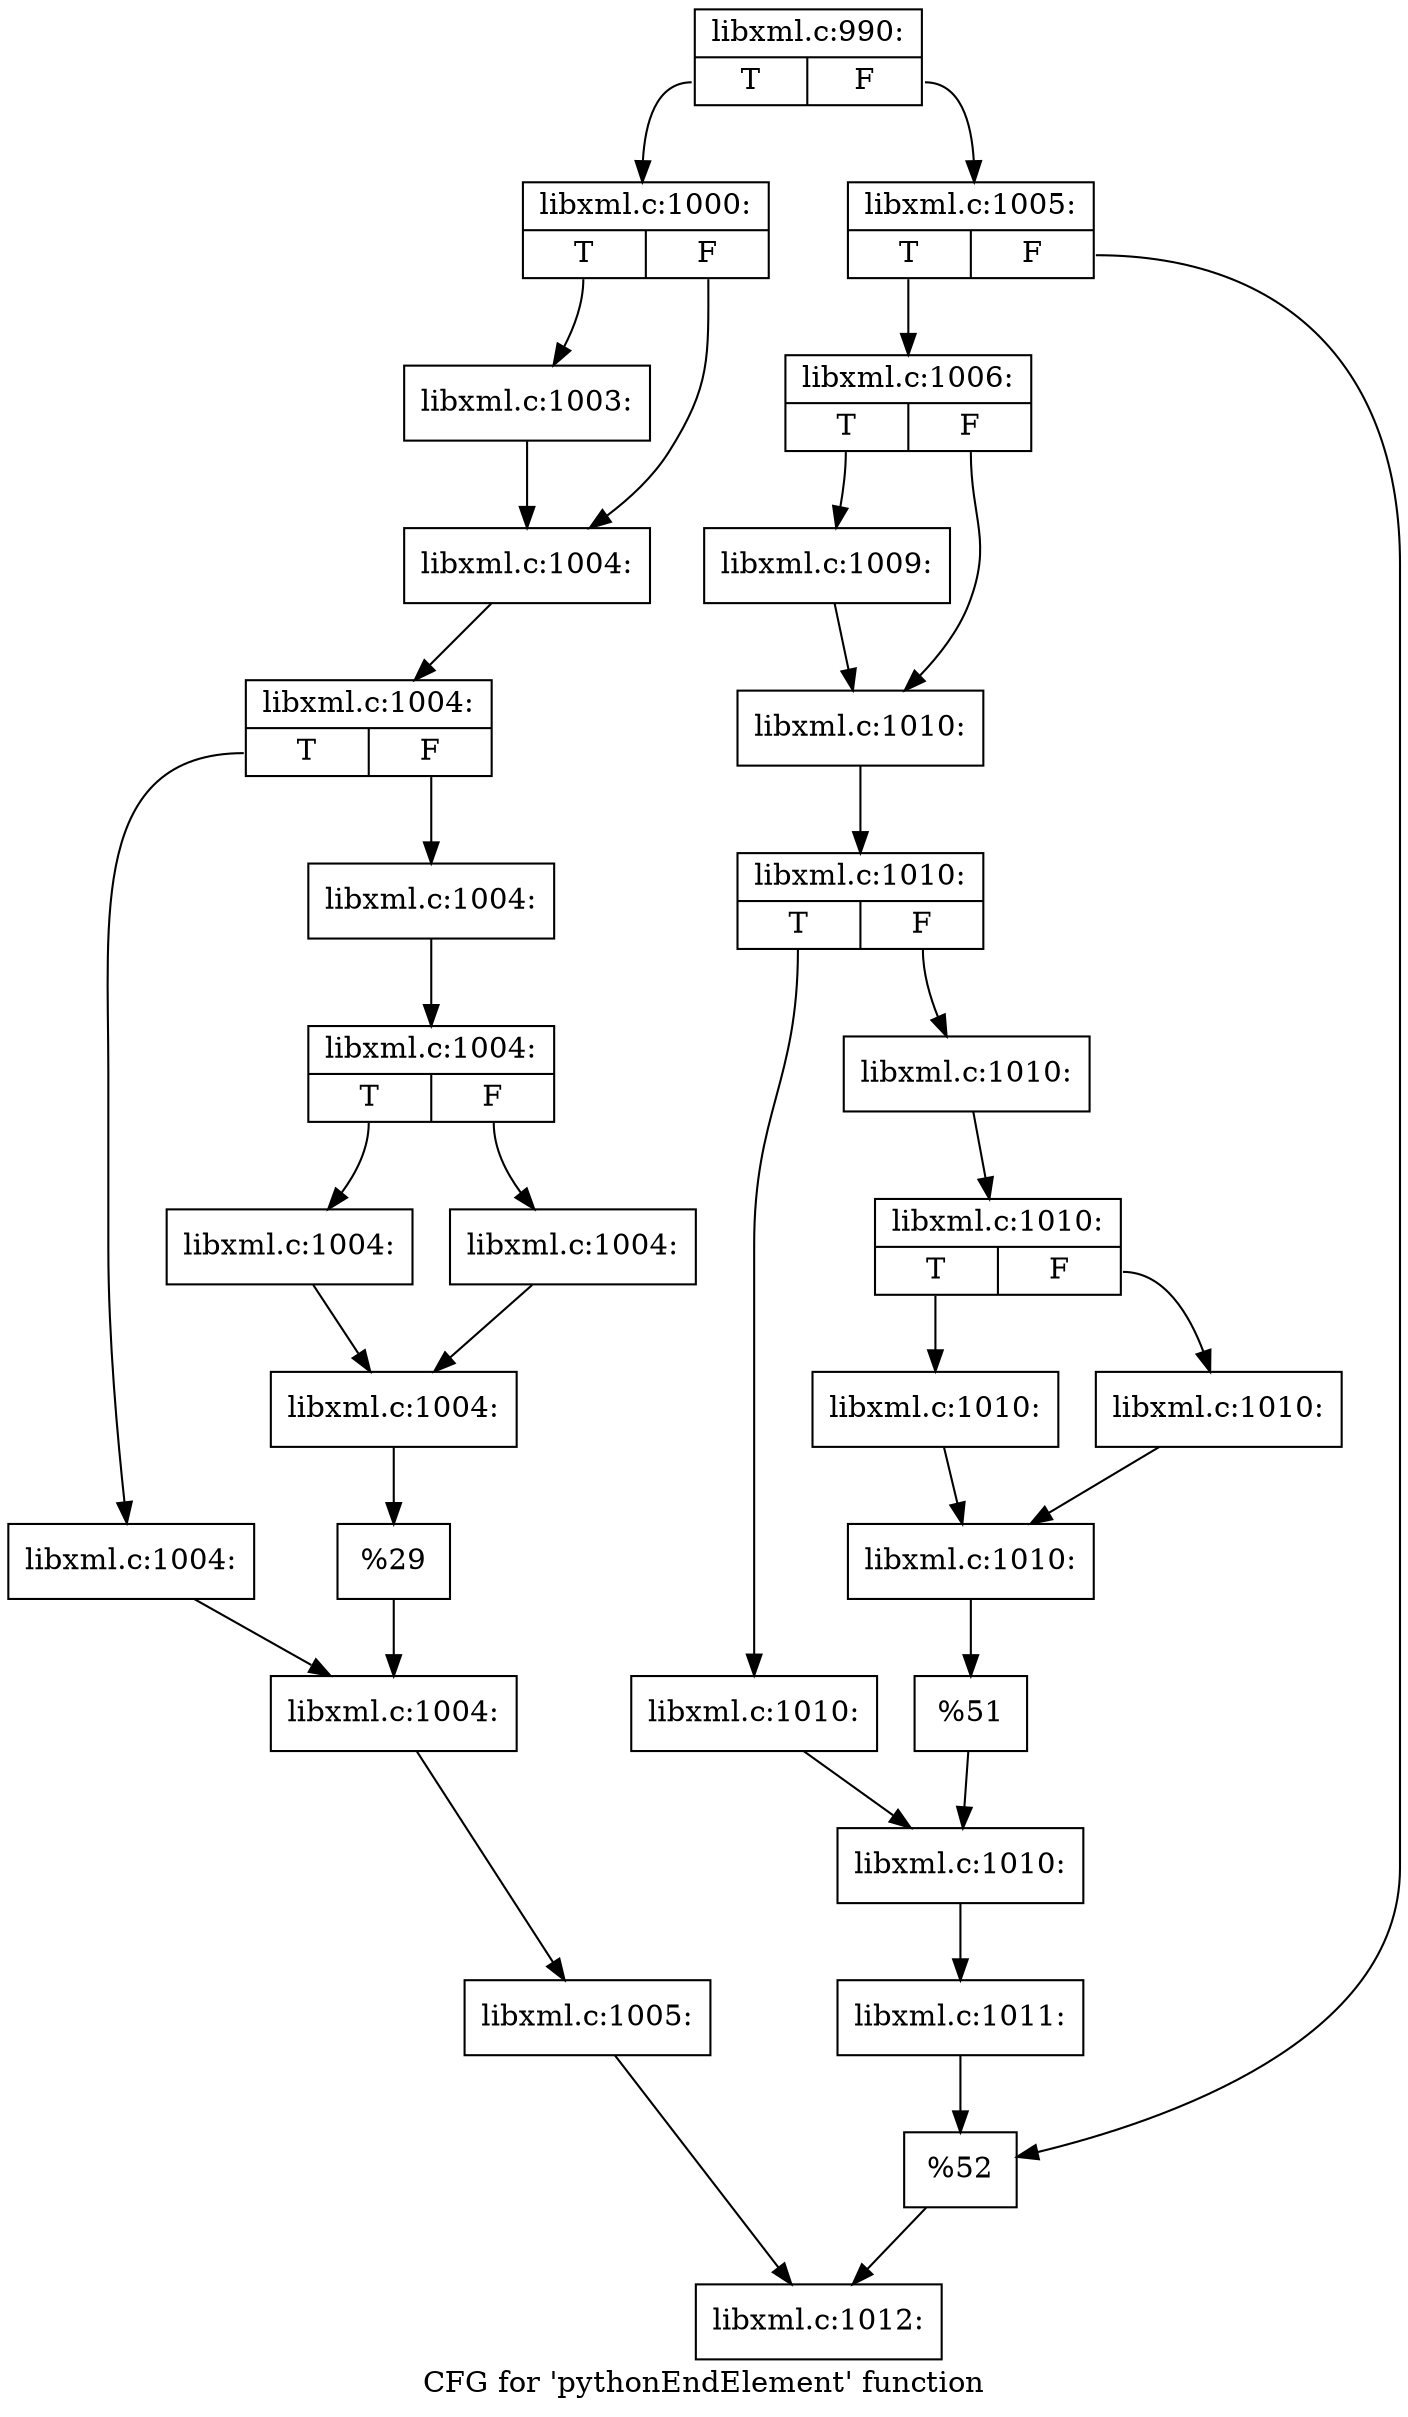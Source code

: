 digraph "CFG for 'pythonEndElement' function" {
	label="CFG for 'pythonEndElement' function";

	Node0x5339110 [shape=record,label="{libxml.c:990:|{<s0>T|<s1>F}}"];
	Node0x5339110:s0 -> Node0x533be40;
	Node0x5339110:s1 -> Node0x533bee0;
	Node0x533be40 [shape=record,label="{libxml.c:1000:|{<s0>T|<s1>F}}"];
	Node0x533be40:s0 -> Node0x54033c0;
	Node0x533be40:s1 -> Node0x5403410;
	Node0x54033c0 [shape=record,label="{libxml.c:1003:}"];
	Node0x54033c0 -> Node0x5403410;
	Node0x5403410 [shape=record,label="{libxml.c:1004:}"];
	Node0x5403410 -> Node0x5403840;
	Node0x5403840 [shape=record,label="{libxml.c:1004:|{<s0>T|<s1>F}}"];
	Node0x5403840:s0 -> Node0x5403ae0;
	Node0x5403840:s1 -> Node0x5403b80;
	Node0x5403ae0 [shape=record,label="{libxml.c:1004:}"];
	Node0x5403ae0 -> Node0x5403b30;
	Node0x5403b80 [shape=record,label="{libxml.c:1004:}"];
	Node0x5403b80 -> Node0x5403e20;
	Node0x5403e20 [shape=record,label="{libxml.c:1004:|{<s0>T|<s1>F}}"];
	Node0x5403e20:s0 -> Node0x5404010;
	Node0x5403e20:s1 -> Node0x54040b0;
	Node0x5404010 [shape=record,label="{libxml.c:1004:}"];
	Node0x5404010 -> Node0x5404060;
	Node0x54040b0 [shape=record,label="{libxml.c:1004:}"];
	Node0x54040b0 -> Node0x5404060;
	Node0x5404060 [shape=record,label="{libxml.c:1004:}"];
	Node0x5404060 -> Node0x5403d80;
	Node0x5403d80 [shape=record,label="{%29}"];
	Node0x5403d80 -> Node0x5403b30;
	Node0x5403b30 [shape=record,label="{libxml.c:1004:}"];
	Node0x5403b30 -> Node0x54037a0;
	Node0x54037a0 [shape=record,label="{libxml.c:1005:}"];
	Node0x54037a0 -> Node0x533be90;
	Node0x533bee0 [shape=record,label="{libxml.c:1005:|{<s0>T|<s1>F}}"];
	Node0x533bee0:s0 -> Node0x54037f0;
	Node0x533bee0:s1 -> Node0x5403dd0;
	Node0x54037f0 [shape=record,label="{libxml.c:1006:|{<s0>T|<s1>F}}"];
	Node0x54037f0:s0 -> Node0x533f860;
	Node0x54037f0:s1 -> Node0x533f8b0;
	Node0x533f860 [shape=record,label="{libxml.c:1009:}"];
	Node0x533f860 -> Node0x533f8b0;
	Node0x533f8b0 [shape=record,label="{libxml.c:1010:}"];
	Node0x533f8b0 -> Node0x533fce0;
	Node0x533fce0 [shape=record,label="{libxml.c:1010:|{<s0>T|<s1>F}}"];
	Node0x533fce0:s0 -> Node0x533ff80;
	Node0x533fce0:s1 -> Node0x5340020;
	Node0x533ff80 [shape=record,label="{libxml.c:1010:}"];
	Node0x533ff80 -> Node0x533ffd0;
	Node0x5340020 [shape=record,label="{libxml.c:1010:}"];
	Node0x5340020 -> Node0x53402c0;
	Node0x53402c0 [shape=record,label="{libxml.c:1010:|{<s0>T|<s1>F}}"];
	Node0x53402c0:s0 -> Node0x547eb70;
	Node0x53402c0:s1 -> Node0x547ec10;
	Node0x547eb70 [shape=record,label="{libxml.c:1010:}"];
	Node0x547eb70 -> Node0x547ebc0;
	Node0x547ec10 [shape=record,label="{libxml.c:1010:}"];
	Node0x547ec10 -> Node0x547ebc0;
	Node0x547ebc0 [shape=record,label="{libxml.c:1010:}"];
	Node0x547ebc0 -> Node0x5340220;
	Node0x5340220 [shape=record,label="{%51}"];
	Node0x5340220 -> Node0x533ffd0;
	Node0x533ffd0 [shape=record,label="{libxml.c:1010:}"];
	Node0x533ffd0 -> Node0x533fc40;
	Node0x533fc40 [shape=record,label="{libxml.c:1011:}"];
	Node0x533fc40 -> Node0x5403dd0;
	Node0x5403dd0 [shape=record,label="{%52}"];
	Node0x5403dd0 -> Node0x533be90;
	Node0x533be90 [shape=record,label="{libxml.c:1012:}"];
}
